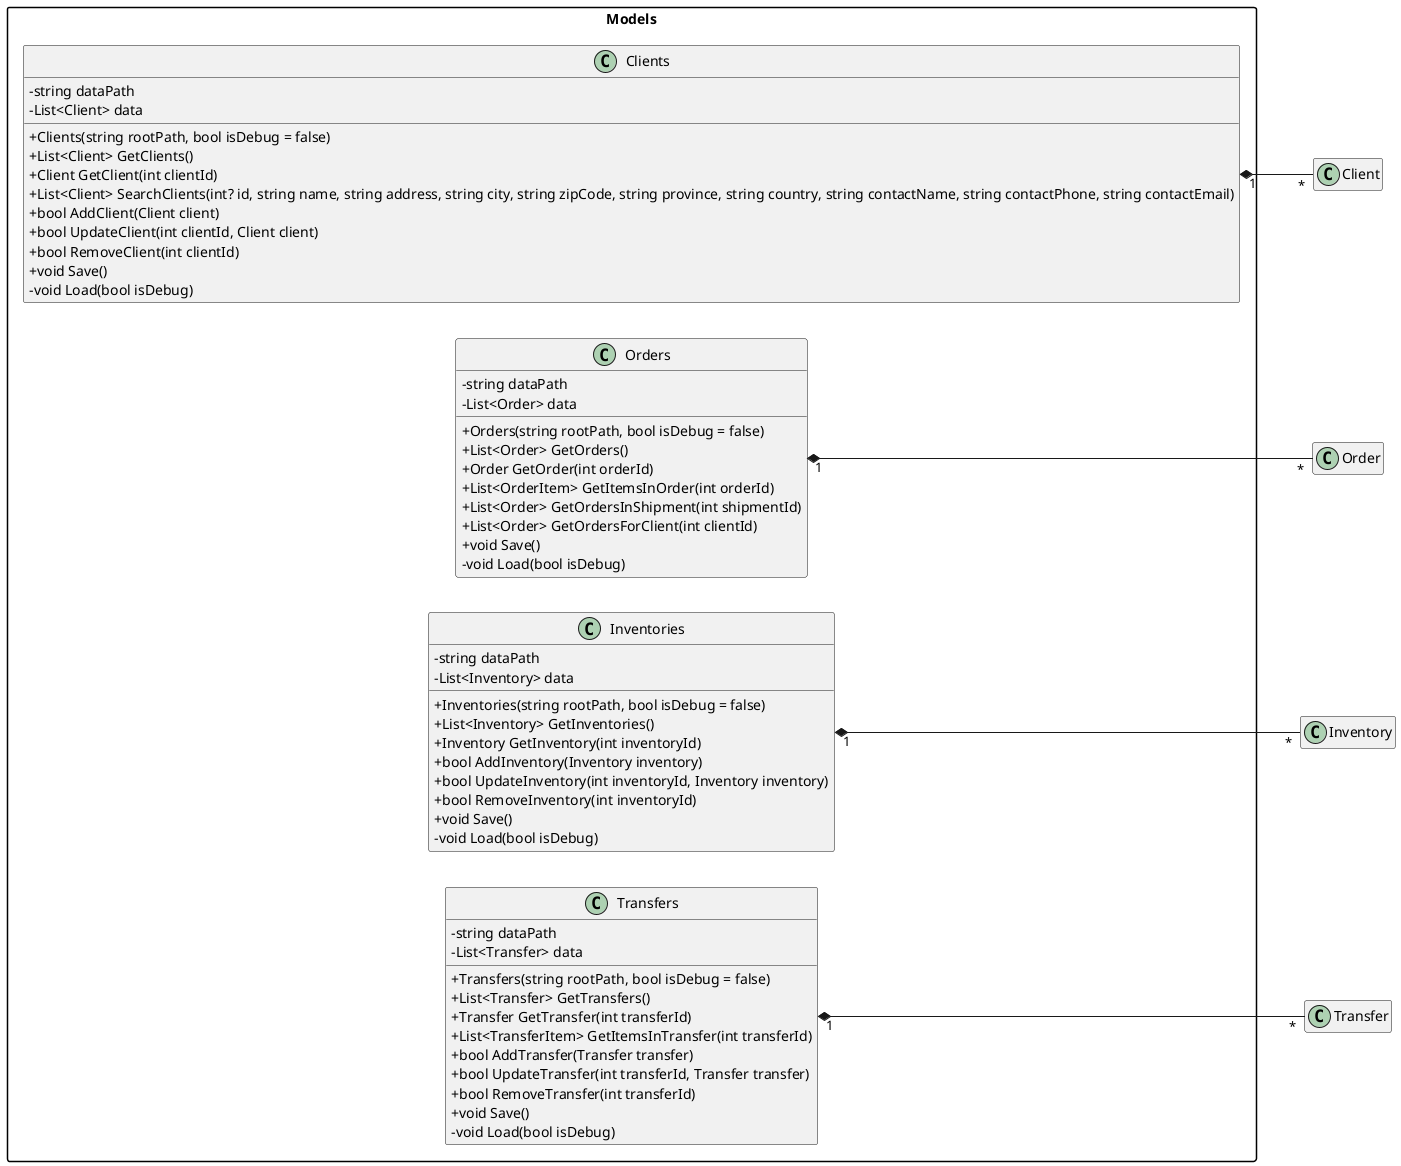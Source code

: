 @startuml

skinparam classAttributeIconSize 0
left to right direction
hide empty members
skinparam packageStyle rectangle

package "Models" {
  class Clients {
    + Clients(string rootPath, bool isDebug = false)
    + List<Client> GetClients()
    + Client GetClient(int clientId)
    + List<Client> SearchClients(int? id, string name, string address, string city, string zipCode, string province, string country, string contactName, string contactPhone, string contactEmail)
    + bool AddClient(Client client)
    + bool UpdateClient(int clientId, Client client)
    + bool RemoveClient(int clientId)
    + void Save()
    - void Load(bool isDebug)
    - string dataPath
    - List<Client> data
  }

  class Orders {
    + Orders(string rootPath, bool isDebug = false)
    + List<Order> GetOrders()
    + Order GetOrder(int orderId)
    + List<OrderItem> GetItemsInOrder(int orderId)
    + List<Order> GetOrdersInShipment(int shipmentId)
    + List<Order> GetOrdersForClient(int clientId)
    + void Save()
    - void Load(bool isDebug)
    - string dataPath
    - List<Order> data
  }

  class Inventories {
    + Inventories(string rootPath, bool isDebug = false)
    + List<Inventory> GetInventories()
    + Inventory GetInventory(int inventoryId)
    + bool AddInventory(Inventory inventory)
    + bool UpdateInventory(int inventoryId, Inventory inventory)
    + bool RemoveInventory(int inventoryId)
    + void Save()
    - void Load(bool isDebug)
    - string dataPath
    - List<Inventory> data
  }

  class Transfers {
    + Transfers(string rootPath, bool isDebug = false)
    + List<Transfer> GetTransfers()
    + Transfer GetTransfer(int transferId)
    + List<TransferItem> GetItemsInTransfer(int transferId)
    + bool AddTransfer(Transfer transfer)
    + bool UpdateTransfer(int transferId, Transfer transfer)
    + bool RemoveTransfer(int transferId)
    + void Save()
    - void Load(bool isDebug)
    - string dataPath
    - List<Transfer> data
  }

}

Clients "1" *-- "*" Client
Orders "1" *-- "*" Order
Inventories "1" *-- "*" Inventory
Transfers "1" *-- "*" Transfer


@enduml